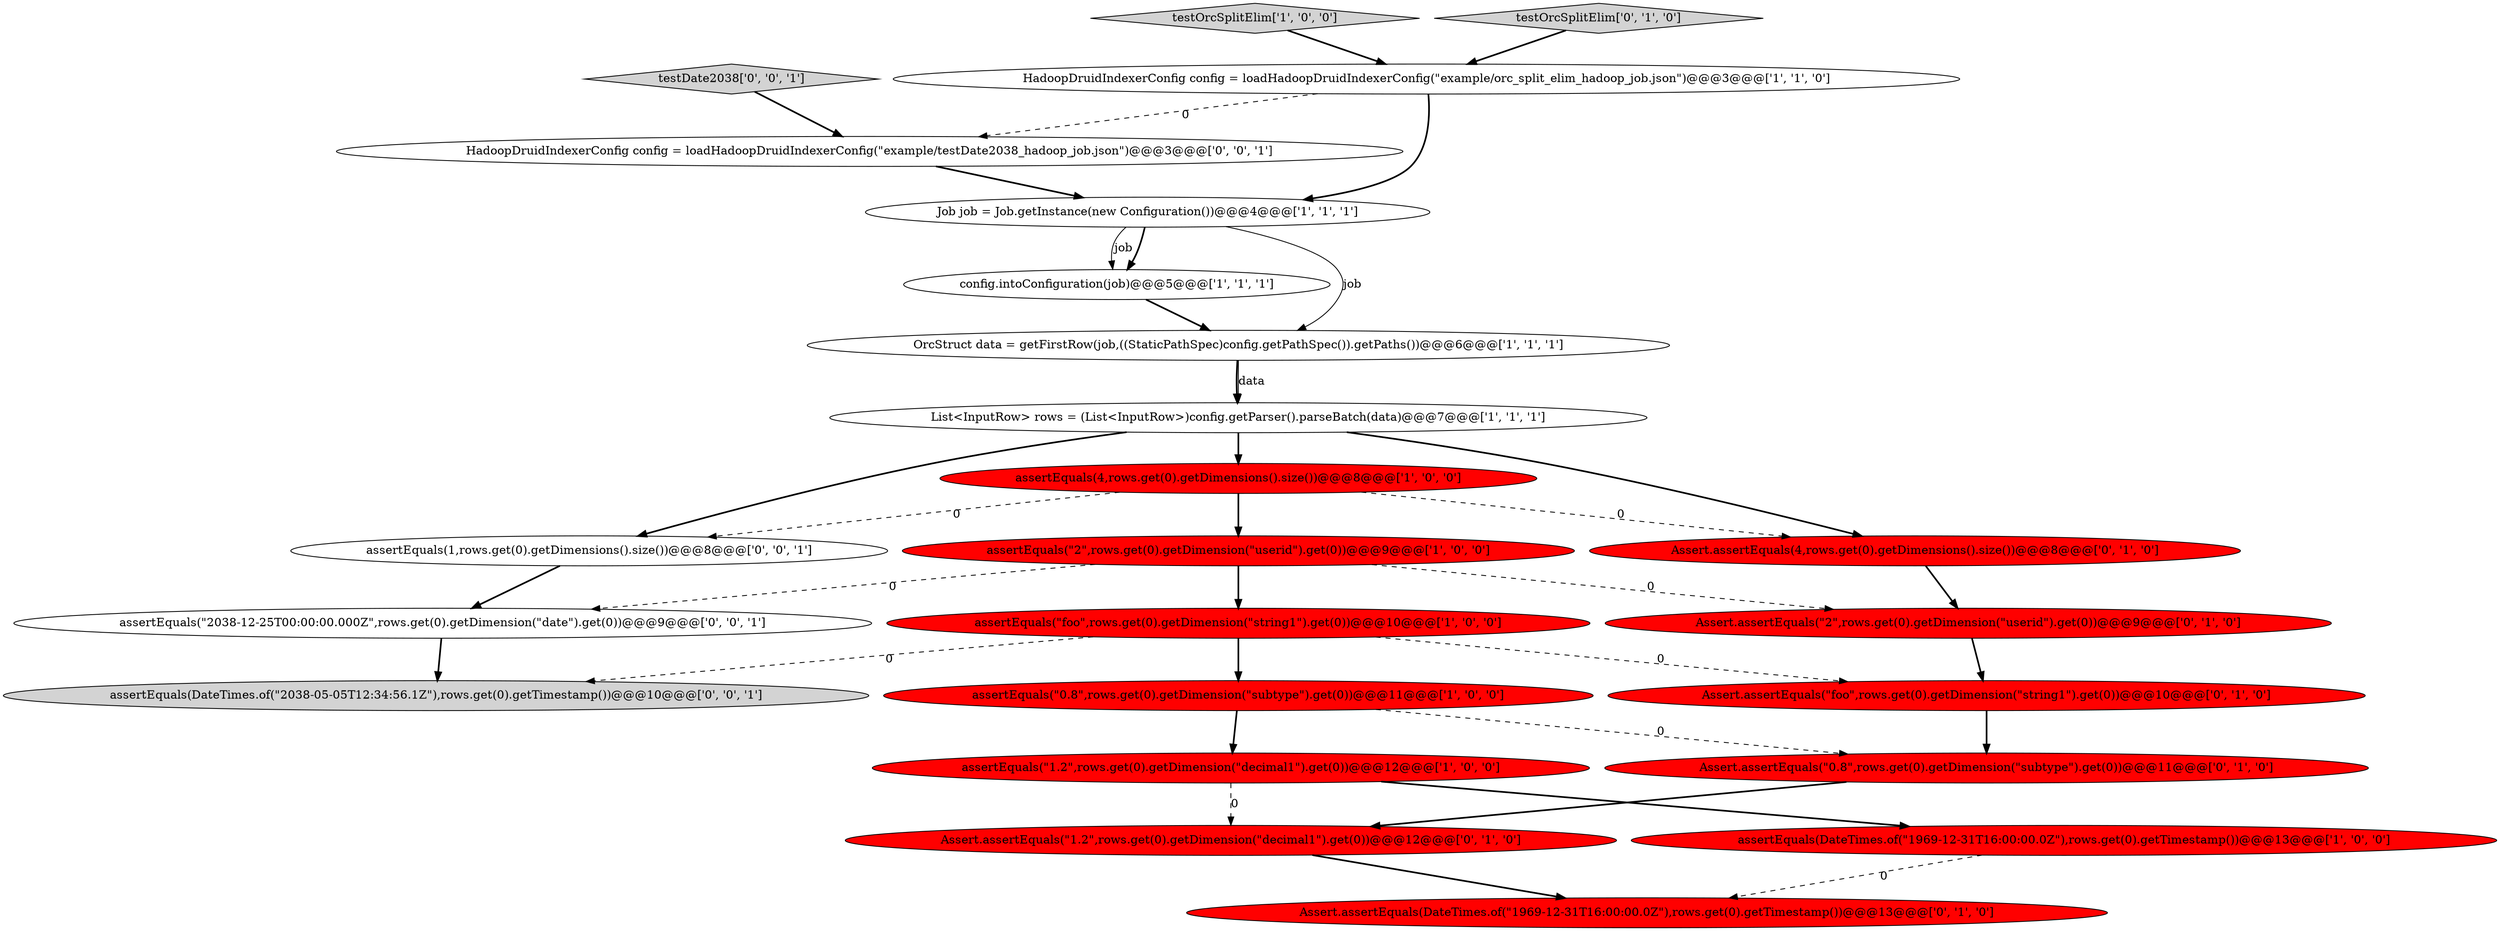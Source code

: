 digraph {
0 [style = filled, label = "config.intoConfiguration(job)@@@5@@@['1', '1', '1']", fillcolor = white, shape = ellipse image = "AAA0AAABBB1BBB"];
12 [style = filled, label = "Assert.assertEquals(\"0.8\",rows.get(0).getDimension(\"subtype\").get(0))@@@11@@@['0', '1', '0']", fillcolor = red, shape = ellipse image = "AAA1AAABBB2BBB"];
11 [style = filled, label = "assertEquals(4,rows.get(0).getDimensions().size())@@@8@@@['1', '0', '0']", fillcolor = red, shape = ellipse image = "AAA1AAABBB1BBB"];
7 [style = filled, label = "assertEquals(\"2\",rows.get(0).getDimension(\"userid\").get(0))@@@9@@@['1', '0', '0']", fillcolor = red, shape = ellipse image = "AAA1AAABBB1BBB"];
22 [style = filled, label = "HadoopDruidIndexerConfig config = loadHadoopDruidIndexerConfig(\"example/testDate2038_hadoop_job.json\")@@@3@@@['0', '0', '1']", fillcolor = white, shape = ellipse image = "AAA0AAABBB3BBB"];
3 [style = filled, label = "assertEquals(\"0.8\",rows.get(0).getDimension(\"subtype\").get(0))@@@11@@@['1', '0', '0']", fillcolor = red, shape = ellipse image = "AAA1AAABBB1BBB"];
19 [style = filled, label = "assertEquals(1,rows.get(0).getDimensions().size())@@@8@@@['0', '0', '1']", fillcolor = white, shape = ellipse image = "AAA0AAABBB3BBB"];
20 [style = filled, label = "testDate2038['0', '0', '1']", fillcolor = lightgray, shape = diamond image = "AAA0AAABBB3BBB"];
14 [style = filled, label = "Assert.assertEquals(\"foo\",rows.get(0).getDimension(\"string1\").get(0))@@@10@@@['0', '1', '0']", fillcolor = red, shape = ellipse image = "AAA1AAABBB2BBB"];
23 [style = filled, label = "assertEquals(\"2038-12-25T00:00:00.000Z\",rows.get(0).getDimension(\"date\").get(0))@@@9@@@['0', '0', '1']", fillcolor = white, shape = ellipse image = "AAA0AAABBB3BBB"];
13 [style = filled, label = "Assert.assertEquals(\"2\",rows.get(0).getDimension(\"userid\").get(0))@@@9@@@['0', '1', '0']", fillcolor = red, shape = ellipse image = "AAA1AAABBB2BBB"];
4 [style = filled, label = "assertEquals(DateTimes.of(\"1969-12-31T16:00:00.0Z\"),rows.get(0).getTimestamp())@@@13@@@['1', '0', '0']", fillcolor = red, shape = ellipse image = "AAA1AAABBB1BBB"];
6 [style = filled, label = "Job job = Job.getInstance(new Configuration())@@@4@@@['1', '1', '1']", fillcolor = white, shape = ellipse image = "AAA0AAABBB1BBB"];
17 [style = filled, label = "Assert.assertEquals(4,rows.get(0).getDimensions().size())@@@8@@@['0', '1', '0']", fillcolor = red, shape = ellipse image = "AAA1AAABBB2BBB"];
2 [style = filled, label = "OrcStruct data = getFirstRow(job,((StaticPathSpec)config.getPathSpec()).getPaths())@@@6@@@['1', '1', '1']", fillcolor = white, shape = ellipse image = "AAA0AAABBB1BBB"];
8 [style = filled, label = "assertEquals(\"1.2\",rows.get(0).getDimension(\"decimal1\").get(0))@@@12@@@['1', '0', '0']", fillcolor = red, shape = ellipse image = "AAA1AAABBB1BBB"];
1 [style = filled, label = "HadoopDruidIndexerConfig config = loadHadoopDruidIndexerConfig(\"example/orc_split_elim_hadoop_job.json\")@@@3@@@['1', '1', '0']", fillcolor = white, shape = ellipse image = "AAA0AAABBB1BBB"];
21 [style = filled, label = "assertEquals(DateTimes.of(\"2038-05-05T12:34:56.1Z\"),rows.get(0).getTimestamp())@@@10@@@['0', '0', '1']", fillcolor = lightgray, shape = ellipse image = "AAA0AAABBB3BBB"];
18 [style = filled, label = "Assert.assertEquals(\"1.2\",rows.get(0).getDimension(\"decimal1\").get(0))@@@12@@@['0', '1', '0']", fillcolor = red, shape = ellipse image = "AAA1AAABBB2BBB"];
16 [style = filled, label = "Assert.assertEquals(DateTimes.of(\"1969-12-31T16:00:00.0Z\"),rows.get(0).getTimestamp())@@@13@@@['0', '1', '0']", fillcolor = red, shape = ellipse image = "AAA1AAABBB2BBB"];
5 [style = filled, label = "assertEquals(\"foo\",rows.get(0).getDimension(\"string1\").get(0))@@@10@@@['1', '0', '0']", fillcolor = red, shape = ellipse image = "AAA1AAABBB1BBB"];
10 [style = filled, label = "List<InputRow> rows = (List<InputRow>)config.getParser().parseBatch(data)@@@7@@@['1', '1', '1']", fillcolor = white, shape = ellipse image = "AAA0AAABBB1BBB"];
9 [style = filled, label = "testOrcSplitElim['1', '0', '0']", fillcolor = lightgray, shape = diamond image = "AAA0AAABBB1BBB"];
15 [style = filled, label = "testOrcSplitElim['0', '1', '0']", fillcolor = lightgray, shape = diamond image = "AAA0AAABBB2BBB"];
5->3 [style = bold, label=""];
5->14 [style = dashed, label="0"];
7->23 [style = dashed, label="0"];
4->16 [style = dashed, label="0"];
10->19 [style = bold, label=""];
0->2 [style = bold, label=""];
10->17 [style = bold, label=""];
6->0 [style = bold, label=""];
11->17 [style = dashed, label="0"];
2->10 [style = bold, label=""];
6->2 [style = solid, label="job"];
1->22 [style = dashed, label="0"];
20->22 [style = bold, label=""];
7->5 [style = bold, label=""];
1->6 [style = bold, label=""];
10->11 [style = bold, label=""];
3->12 [style = dashed, label="0"];
23->21 [style = bold, label=""];
6->0 [style = solid, label="job"];
11->19 [style = dashed, label="0"];
3->8 [style = bold, label=""];
19->23 [style = bold, label=""];
14->12 [style = bold, label=""];
12->18 [style = bold, label=""];
7->13 [style = dashed, label="0"];
5->21 [style = dashed, label="0"];
8->18 [style = dashed, label="0"];
17->13 [style = bold, label=""];
8->4 [style = bold, label=""];
9->1 [style = bold, label=""];
13->14 [style = bold, label=""];
11->7 [style = bold, label=""];
22->6 [style = bold, label=""];
2->10 [style = solid, label="data"];
15->1 [style = bold, label=""];
18->16 [style = bold, label=""];
}
